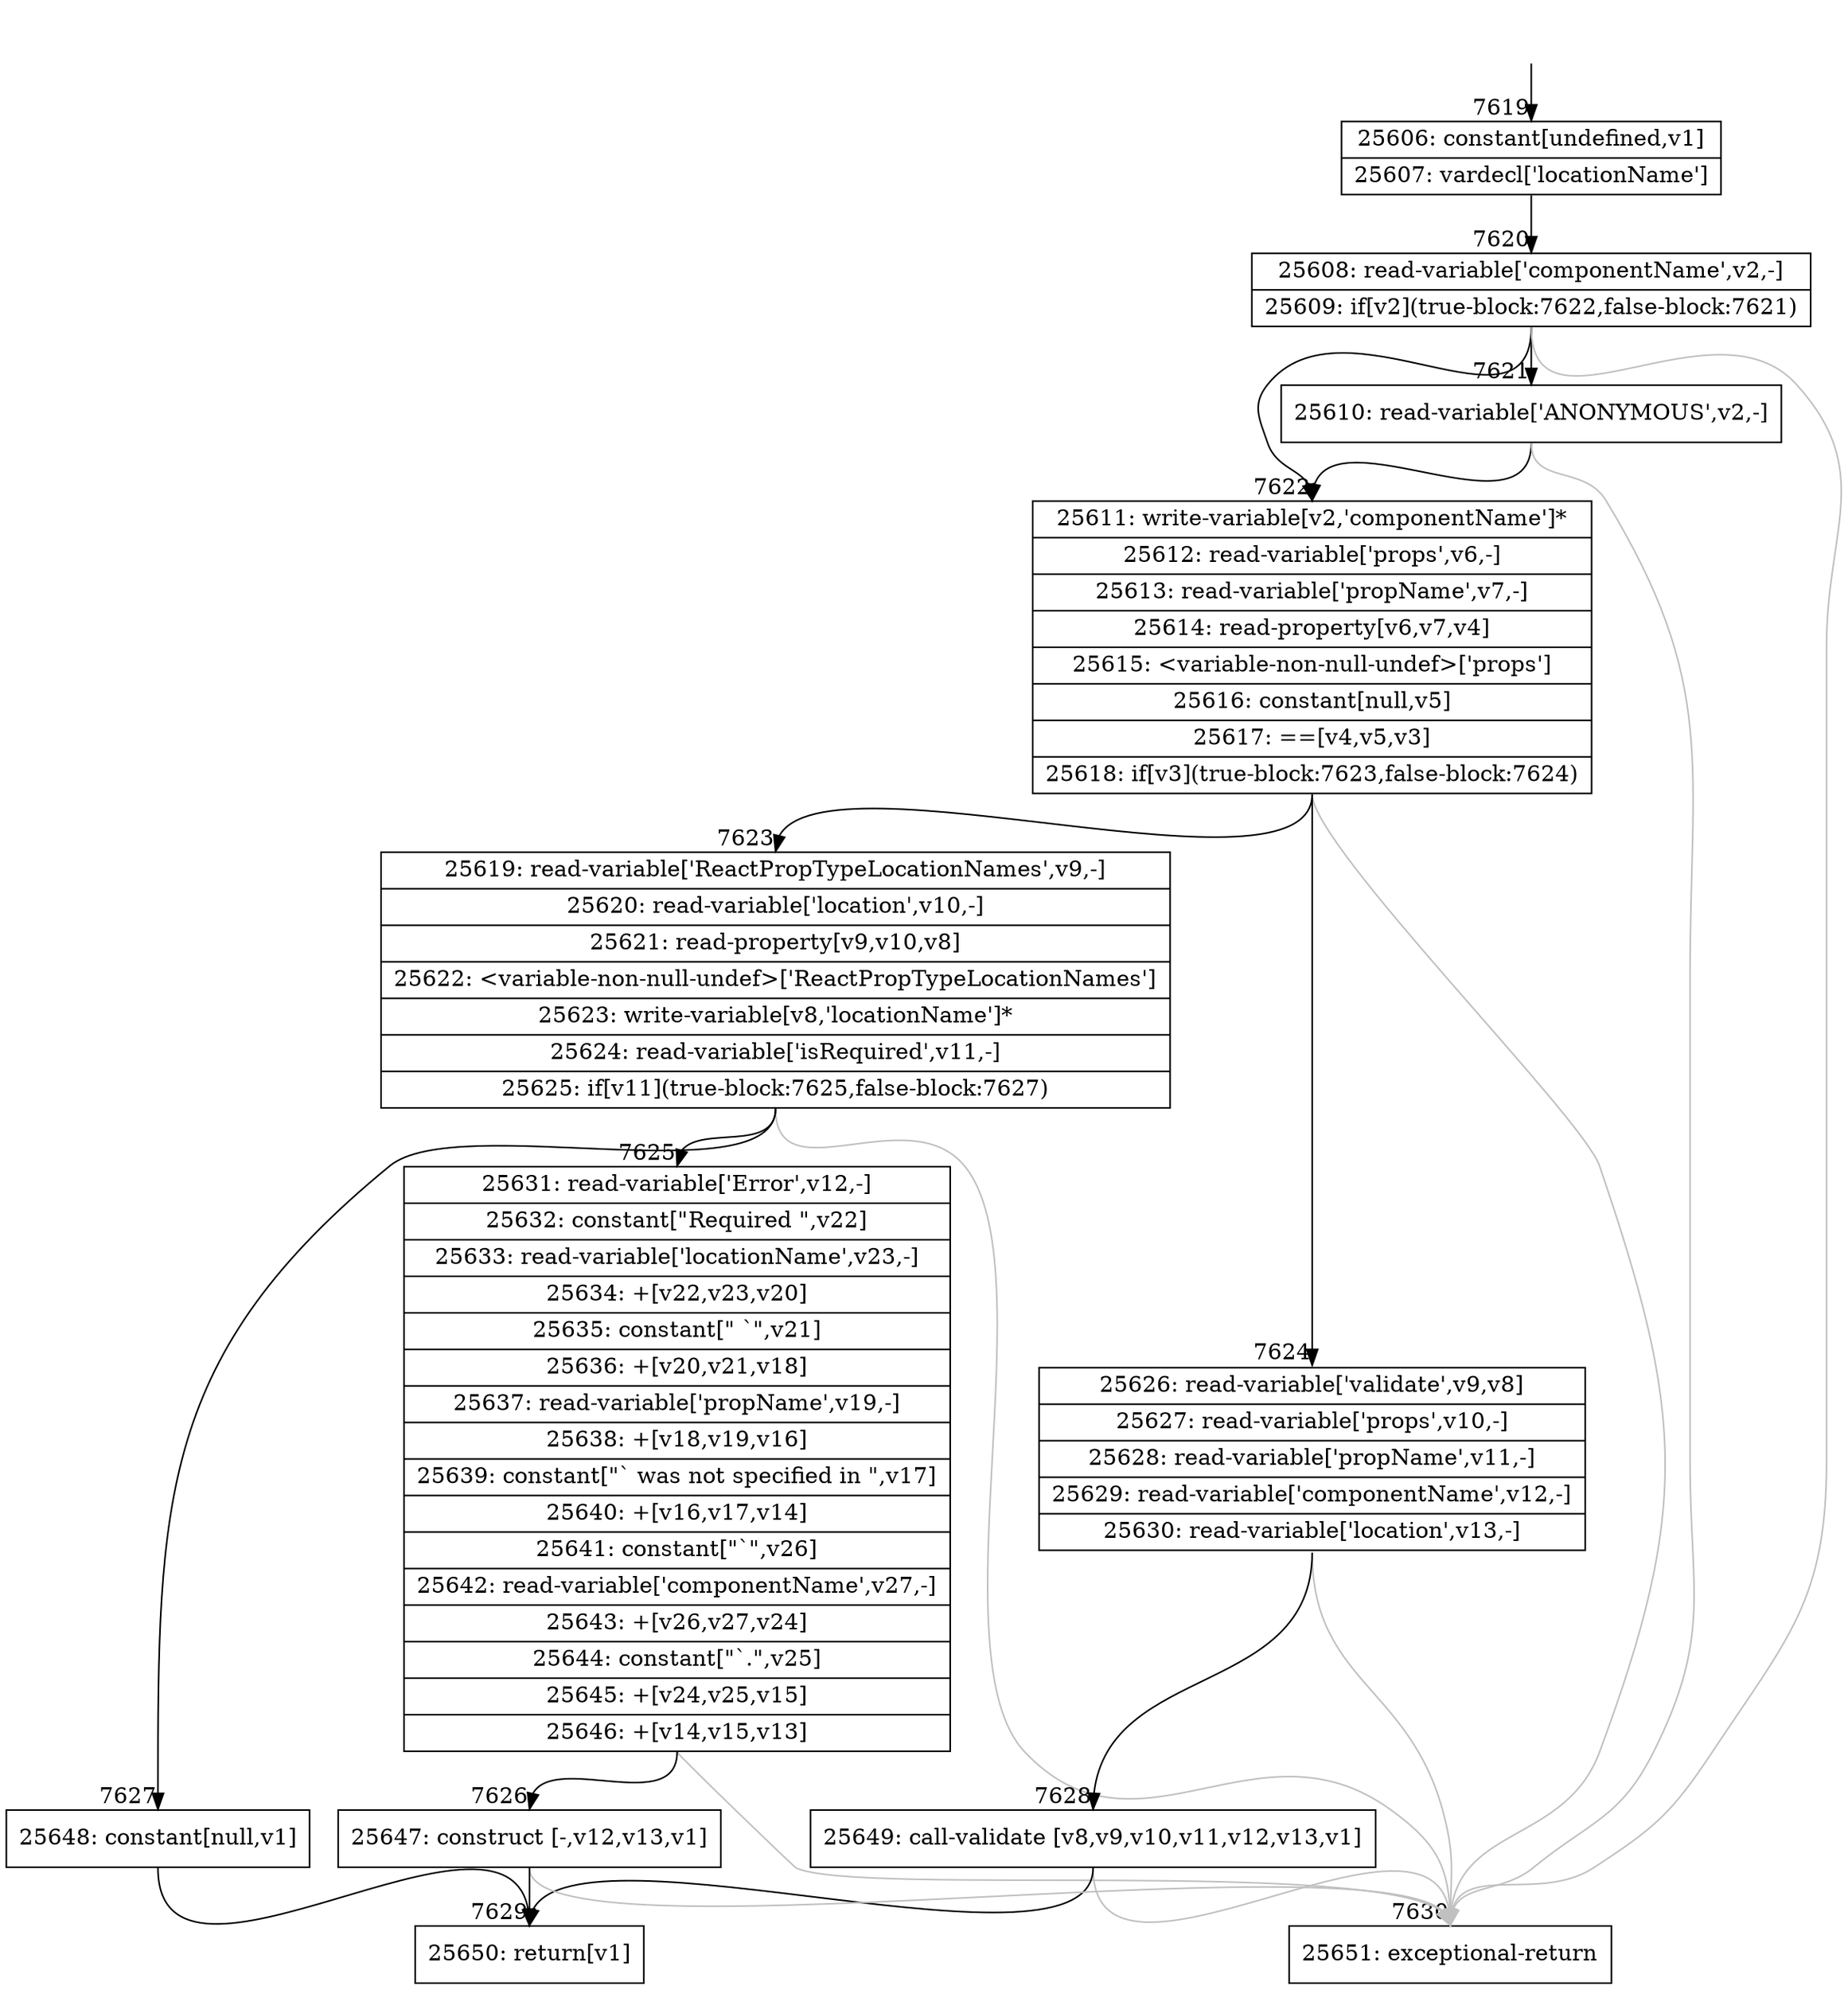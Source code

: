digraph {
rankdir="TD"
BB_entry539[shape=none,label=""];
BB_entry539 -> BB7619 [tailport=s, headport=n, headlabel="    7619"]
BB7619 [shape=record label="{25606: constant[undefined,v1]|25607: vardecl['locationName']}" ] 
BB7619 -> BB7620 [tailport=s, headport=n, headlabel="      7620"]
BB7620 [shape=record label="{25608: read-variable['componentName',v2,-]|25609: if[v2](true-block:7622,false-block:7621)}" ] 
BB7620 -> BB7622 [tailport=s, headport=n, headlabel="      7622"]
BB7620 -> BB7621 [tailport=s, headport=n, headlabel="      7621"]
BB7620 -> BB7630 [tailport=s, headport=n, color=gray, headlabel="      7630"]
BB7621 [shape=record label="{25610: read-variable['ANONYMOUS',v2,-]}" ] 
BB7621 -> BB7622 [tailport=s, headport=n]
BB7621 -> BB7630 [tailport=s, headport=n, color=gray]
BB7622 [shape=record label="{25611: write-variable[v2,'componentName']*|25612: read-variable['props',v6,-]|25613: read-variable['propName',v7,-]|25614: read-property[v6,v7,v4]|25615: \<variable-non-null-undef\>['props']|25616: constant[null,v5]|25617: ==[v4,v5,v3]|25618: if[v3](true-block:7623,false-block:7624)}" ] 
BB7622 -> BB7623 [tailport=s, headport=n, headlabel="      7623"]
BB7622 -> BB7624 [tailport=s, headport=n, headlabel="      7624"]
BB7622 -> BB7630 [tailport=s, headport=n, color=gray]
BB7623 [shape=record label="{25619: read-variable['ReactPropTypeLocationNames',v9,-]|25620: read-variable['location',v10,-]|25621: read-property[v9,v10,v8]|25622: \<variable-non-null-undef\>['ReactPropTypeLocationNames']|25623: write-variable[v8,'locationName']*|25624: read-variable['isRequired',v11,-]|25625: if[v11](true-block:7625,false-block:7627)}" ] 
BB7623 -> BB7625 [tailport=s, headport=n, headlabel="      7625"]
BB7623 -> BB7627 [tailport=s, headport=n, headlabel="      7627"]
BB7623 -> BB7630 [tailport=s, headport=n, color=gray]
BB7624 [shape=record label="{25626: read-variable['validate',v9,v8]|25627: read-variable['props',v10,-]|25628: read-variable['propName',v11,-]|25629: read-variable['componentName',v12,-]|25630: read-variable['location',v13,-]}" ] 
BB7624 -> BB7628 [tailport=s, headport=n, headlabel="      7628"]
BB7624 -> BB7630 [tailport=s, headport=n, color=gray]
BB7625 [shape=record label="{25631: read-variable['Error',v12,-]|25632: constant[\"Required \",v22]|25633: read-variable['locationName',v23,-]|25634: +[v22,v23,v20]|25635: constant[\" `\",v21]|25636: +[v20,v21,v18]|25637: read-variable['propName',v19,-]|25638: +[v18,v19,v16]|25639: constant[\"` was not specified in \",v17]|25640: +[v16,v17,v14]|25641: constant[\"`\",v26]|25642: read-variable['componentName',v27,-]|25643: +[v26,v27,v24]|25644: constant[\"`.\",v25]|25645: +[v24,v25,v15]|25646: +[v14,v15,v13]}" ] 
BB7625 -> BB7626 [tailport=s, headport=n, headlabel="      7626"]
BB7625 -> BB7630 [tailport=s, headport=n, color=gray]
BB7626 [shape=record label="{25647: construct [-,v12,v13,v1]}" ] 
BB7626 -> BB7629 [tailport=s, headport=n, headlabel="      7629"]
BB7626 -> BB7630 [tailport=s, headport=n, color=gray]
BB7627 [shape=record label="{25648: constant[null,v1]}" ] 
BB7627 -> BB7629 [tailport=s, headport=n]
BB7628 [shape=record label="{25649: call-validate [v8,v9,v10,v11,v12,v13,v1]}" ] 
BB7628 -> BB7629 [tailport=s, headport=n]
BB7628 -> BB7630 [tailport=s, headport=n, color=gray]
BB7629 [shape=record label="{25650: return[v1]}" ] 
BB7630 [shape=record label="{25651: exceptional-return}" ] 
//#$~ 13577
}
